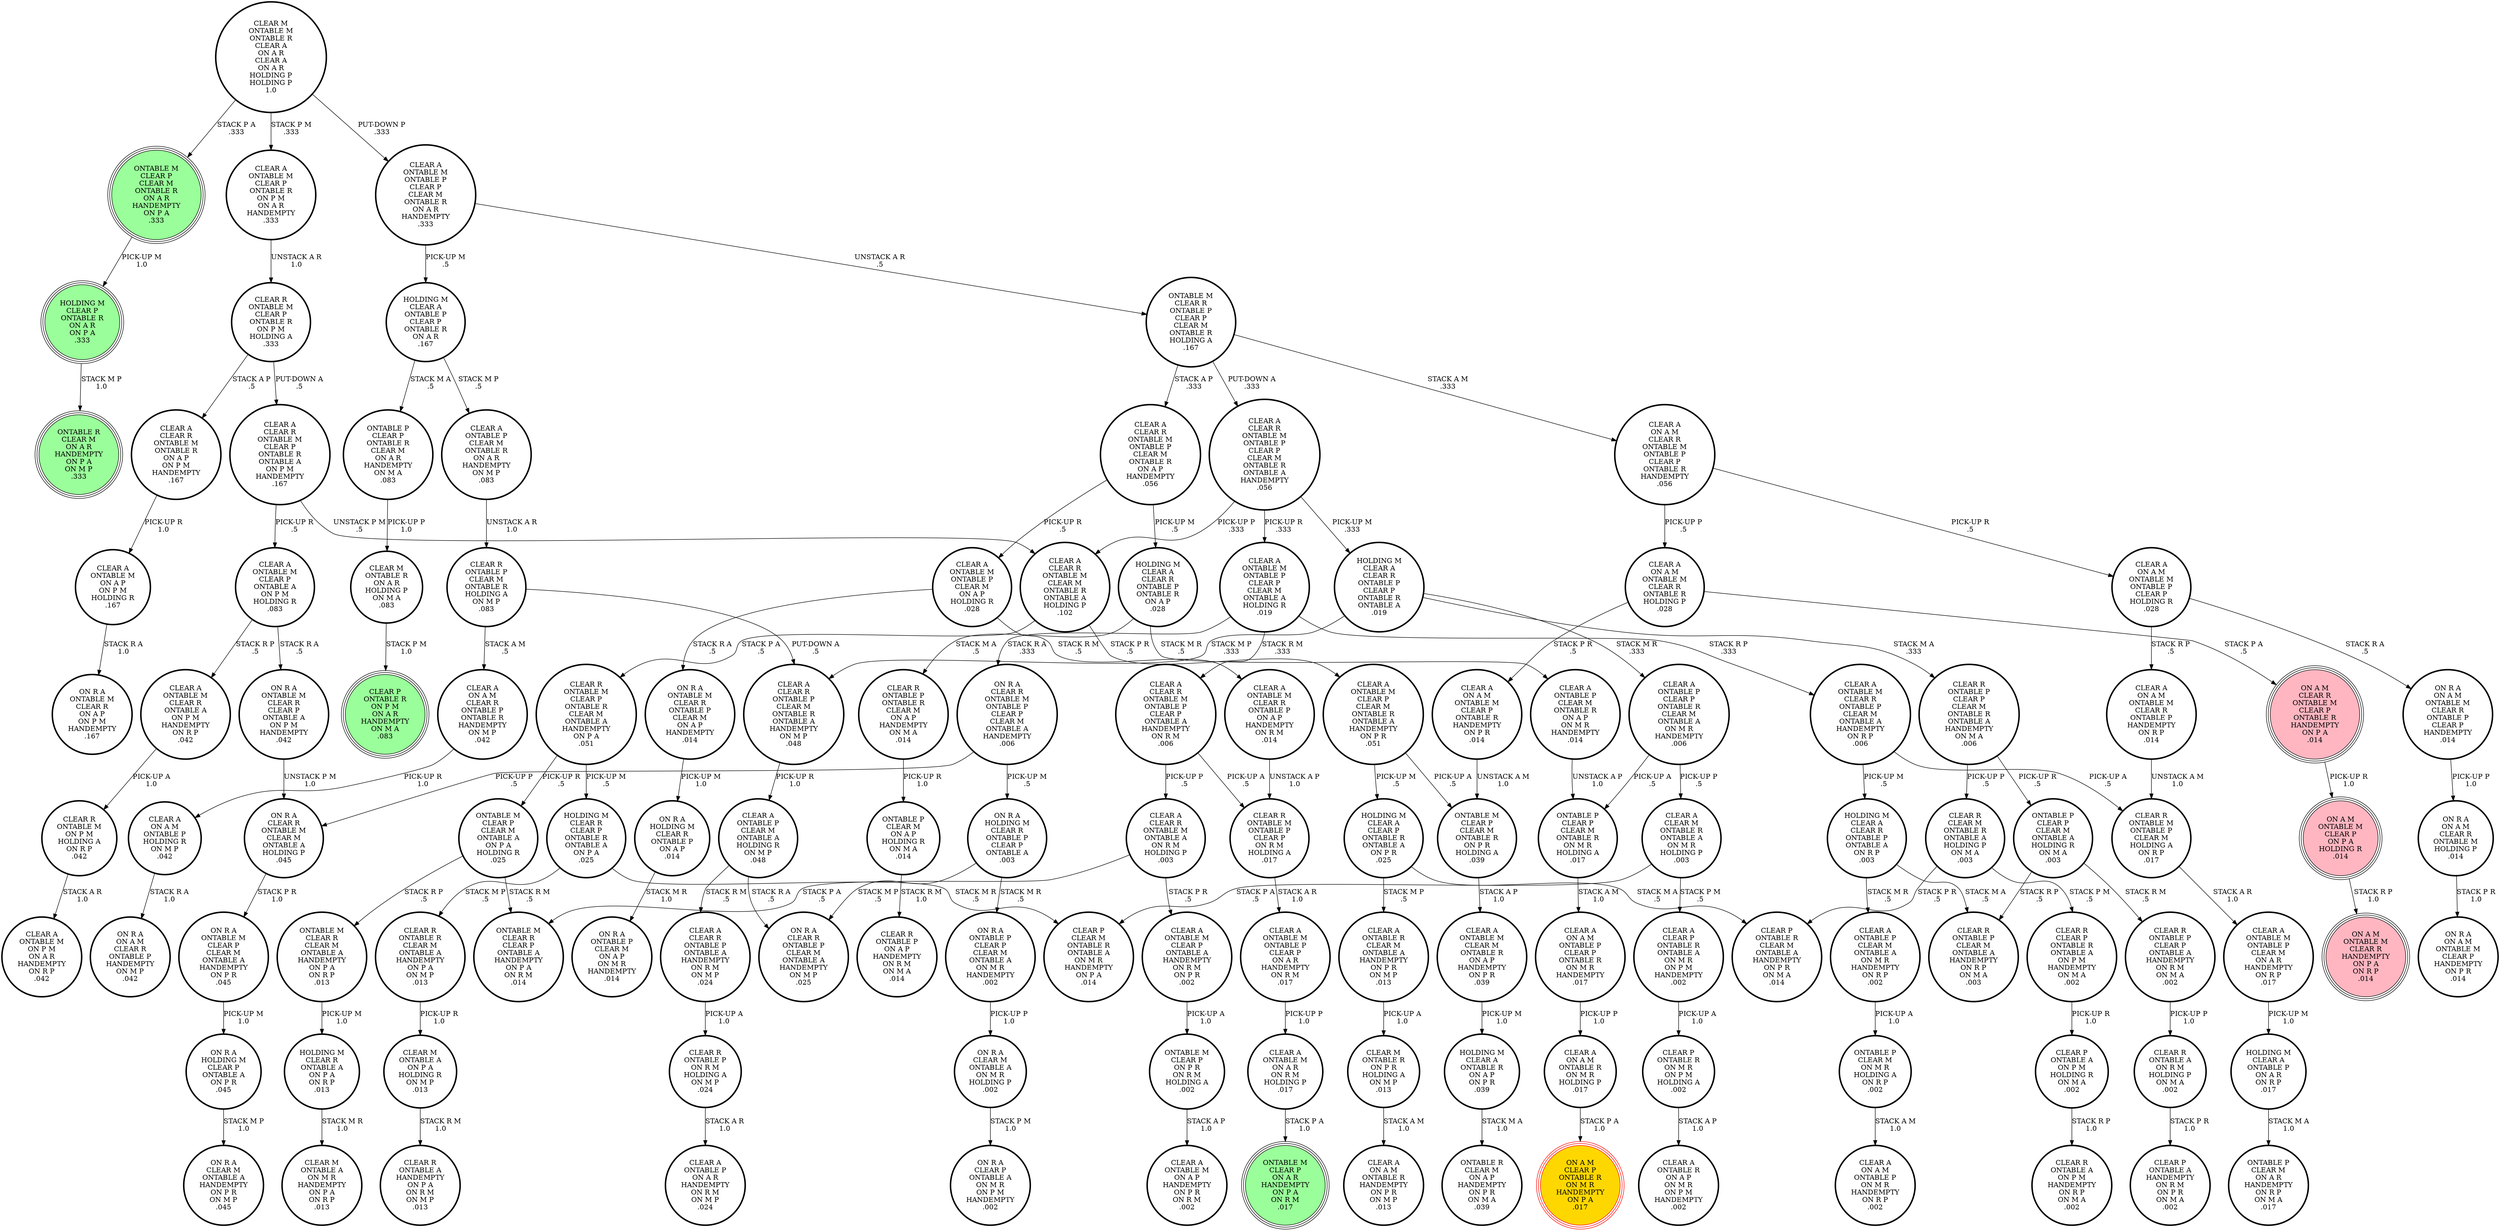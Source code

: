 digraph {
"ON A M\nONTABLE M\nCLEAR P\nON P A\nHOLDING R\n.014\n" -> "ON A M\nONTABLE M\nCLEAR R\nHANDEMPTY\nON P A\nON R P\n.014\n"[label="STACK R P\n1.0\n"];
"HOLDING M\nCLEAR A\nONTABLE R\nON A P\nON P R\n.039\n" -> "ONTABLE R\nCLEAR M\nON A P\nHANDEMPTY\nON P R\nON M A\n.039\n"[label="STACK M A\n1.0\n"];
"CLEAR A\nCLEAR R\nONTABLE M\nCLEAR P\nONTABLE R\nONTABLE A\nON P M\nHANDEMPTY\n.167\n" -> "CLEAR A\nONTABLE M\nCLEAR P\nONTABLE A\nON P M\nHOLDING R\n.083\n"[label="PICK-UP R\n.5\n"];
"CLEAR A\nCLEAR R\nONTABLE M\nCLEAR P\nONTABLE R\nONTABLE A\nON P M\nHANDEMPTY\n.167\n" -> "CLEAR A\nCLEAR R\nONTABLE M\nCLEAR M\nONTABLE R\nONTABLE A\nHOLDING P\n.102\n"[label="UNSTACK P M\n.5\n"];
"ON R A\nHOLDING M\nCLEAR R\nONTABLE P\nCLEAR P\nONTABLE A\n.003\n" -> "ON R A\nONTABLE P\nCLEAR P\nCLEAR M\nONTABLE A\nON M R\nHANDEMPTY\n.002\n"[label="STACK M R\n.5\n"];
"ON R A\nHOLDING M\nCLEAR R\nONTABLE P\nCLEAR P\nONTABLE A\n.003\n" -> "ON R A\nCLEAR R\nONTABLE P\nCLEAR M\nONTABLE A\nHANDEMPTY\nON M P\n.025\n"[label="STACK M P\n.5\n"];
"ON R A\nONTABLE P\nCLEAR P\nCLEAR M\nONTABLE A\nON M R\nHANDEMPTY\n.002\n" -> "ON R A\nCLEAR M\nONTABLE A\nON M R\nHOLDING P\n.002\n"[label="PICK-UP P\n1.0\n"];
"CLEAR A\nONTABLE P\nCLEAR M\nONTABLE A\nON M R\nHANDEMPTY\nON R P\n.002\n" -> "ONTABLE P\nCLEAR M\nON M R\nHOLDING A\nON R P\n.002\n"[label="PICK-UP A\n1.0\n"];
"CLEAR A\nONTABLE M\nON A P\nON P M\nHOLDING R\n.167\n" -> "ON R A\nONTABLE M\nCLEAR R\nON A P\nON P M\nHANDEMPTY\n.167\n"[label="STACK R A\n1.0\n"];
"ON R A\nONTABLE M\nCLEAR P\nCLEAR M\nONTABLE A\nHANDEMPTY\nON P R\n.045\n" -> "ON R A\nHOLDING M\nCLEAR P\nONTABLE A\nON P R\n.045\n"[label="PICK-UP M\n1.0\n"];
"ONTABLE M\nCLEAR P\nCLEAR M\nONTABLE A\nON P A\nHOLDING R\n.025\n" -> "ONTABLE M\nCLEAR R\nCLEAR M\nONTABLE A\nHANDEMPTY\nON P A\nON R P\n.013\n"[label="STACK R P\n.5\n"];
"ONTABLE M\nCLEAR P\nCLEAR M\nONTABLE A\nON P A\nHOLDING R\n.025\n" -> "ONTABLE M\nCLEAR R\nCLEAR P\nONTABLE A\nHANDEMPTY\nON P A\nON R M\n.014\n"[label="STACK R M\n.5\n"];
"CLEAR A\nCLEAR R\nONTABLE P\nONTABLE A\nHANDEMPTY\nON R M\nON M P\n.024\n" -> "CLEAR R\nONTABLE P\nON R M\nHOLDING A\nON M P\n.024\n"[label="PICK-UP A\n1.0\n"];
"CLEAR A\nCLEAR R\nONTABLE M\nONTABLE R\nON A P\nON P M\nHANDEMPTY\n.167\n" -> "CLEAR A\nONTABLE M\nON A P\nON P M\nHOLDING R\n.167\n"[label="PICK-UP R\n1.0\n"];
"HOLDING M\nCLEAR A\nCLEAR R\nONTABLE P\nONTABLE R\nON A P\n.028\n" -> "CLEAR A\nONTABLE P\nCLEAR M\nONTABLE R\nON A P\nON M R\nHANDEMPTY\n.014\n"[label="STACK M R\n.5\n"];
"HOLDING M\nCLEAR A\nCLEAR R\nONTABLE P\nONTABLE R\nON A P\n.028\n" -> "CLEAR R\nONTABLE P\nONTABLE R\nCLEAR M\nON A P\nHANDEMPTY\nON M A\n.014\n"[label="STACK M A\n.5\n"];
"ON R A\nCLEAR R\nONTABLE M\nCLEAR M\nONTABLE A\nHOLDING P\n.045\n" -> "ON R A\nONTABLE M\nCLEAR P\nCLEAR M\nONTABLE A\nHANDEMPTY\nON P R\n.045\n"[label="STACK P R\n1.0\n"];
"CLEAR A\nONTABLE M\nCLEAR R\nONTABLE P\nON A P\nHANDEMPTY\nON R M\n.014\n" -> "CLEAR R\nONTABLE M\nONTABLE P\nCLEAR P\nON R M\nHOLDING A\n.017\n"[label="UNSTACK A P\n1.0\n"];
"ONTABLE P\nCLEAR M\nON A P\nHOLDING R\nON M A\n.014\n" -> "CLEAR R\nONTABLE P\nON A P\nHANDEMPTY\nON R M\nON M A\n.014\n"[label="STACK R M\n1.0\n"];
"CLEAR R\nONTABLE M\nCLEAR P\nONTABLE R\nON P M\nHOLDING A\n.333\n" -> "CLEAR A\nCLEAR R\nONTABLE M\nCLEAR P\nONTABLE R\nONTABLE A\nON P M\nHANDEMPTY\n.167\n"[label="PUT-DOWN A\n.5\n"];
"CLEAR R\nONTABLE M\nCLEAR P\nONTABLE R\nON P M\nHOLDING A\n.333\n" -> "CLEAR A\nCLEAR R\nONTABLE M\nONTABLE R\nON A P\nON P M\nHANDEMPTY\n.167\n"[label="STACK A P\n.5\n"];
"CLEAR A\nONTABLE M\nCLEAR P\nONTABLE A\nON P M\nHOLDING R\n.083\n" -> "CLEAR A\nONTABLE M\nCLEAR R\nONTABLE A\nON P M\nHANDEMPTY\nON R P\n.042\n"[label="STACK R P\n.5\n"];
"CLEAR A\nONTABLE M\nCLEAR P\nONTABLE A\nON P M\nHOLDING R\n.083\n" -> "ON R A\nONTABLE M\nCLEAR R\nCLEAR P\nONTABLE A\nON P M\nHANDEMPTY\n.042\n"[label="STACK R A\n.5\n"];
"HOLDING M\nCLEAR R\nCLEAR P\nONTABLE R\nONTABLE A\nON P A\n.025\n" -> "CLEAR P\nCLEAR M\nONTABLE R\nONTABLE A\nON M R\nHANDEMPTY\nON P A\n.014\n"[label="STACK M R\n.5\n"];
"HOLDING M\nCLEAR R\nCLEAR P\nONTABLE R\nONTABLE A\nON P A\n.025\n" -> "CLEAR R\nONTABLE R\nCLEAR M\nONTABLE A\nHANDEMPTY\nON P A\nON M P\n.013\n"[label="STACK M P\n.5\n"];
"CLEAR A\nONTABLE M\nCLEAR R\nONTABLE P\nCLEAR M\nONTABLE A\nHANDEMPTY\nON R P\n.006\n" -> "HOLDING M\nCLEAR A\nCLEAR R\nONTABLE P\nONTABLE A\nON R P\n.003\n"[label="PICK-UP M\n.5\n"];
"CLEAR A\nONTABLE M\nCLEAR R\nONTABLE P\nCLEAR M\nONTABLE A\nHANDEMPTY\nON R P\n.006\n" -> "CLEAR R\nONTABLE M\nONTABLE P\nCLEAR M\nHOLDING A\nON R P\n.017\n"[label="PICK-UP A\n.5\n"];
"CLEAR M\nONTABLE M\nONTABLE R\nCLEAR A\nON A R\nCLEAR A\nON A R\nHOLDING P\nHOLDING P\n1.0\n" -> "ONTABLE M\nCLEAR P\nCLEAR M\nONTABLE R\nON A R\nHANDEMPTY\nON P A\n.333\n"[label="STACK P A\n.333\n"];
"CLEAR M\nONTABLE M\nONTABLE R\nCLEAR A\nON A R\nCLEAR A\nON A R\nHOLDING P\nHOLDING P\n1.0\n" -> "CLEAR A\nONTABLE M\nCLEAR P\nONTABLE R\nON P M\nON A R\nHANDEMPTY\n.333\n"[label="STACK P M\n.333\n"];
"CLEAR M\nONTABLE M\nONTABLE R\nCLEAR A\nON A R\nCLEAR A\nON A R\nHOLDING P\nHOLDING P\n1.0\n" -> "CLEAR A\nONTABLE M\nONTABLE P\nCLEAR P\nCLEAR M\nONTABLE R\nON A R\nHANDEMPTY\n.333\n"[label="PUT-DOWN P\n.333\n"];
"CLEAR M\nONTABLE R\nON P R\nHOLDING A\nON M P\n.013\n" -> "CLEAR A\nON A M\nONTABLE R\nHANDEMPTY\nON P R\nON M P\n.013\n"[label="STACK A M\n1.0\n"];
"ONTABLE P\nCLEAR P\nCLEAR M\nONTABLE R\nON M R\nHOLDING A\n.017\n" -> "CLEAR A\nON A M\nONTABLE P\nCLEAR P\nONTABLE R\nON M R\nHANDEMPTY\n.017\n"[label="STACK A M\n1.0\n"];
"CLEAR A\nCLEAR P\nONTABLE R\nONTABLE A\nON M R\nON P M\nHANDEMPTY\n.002\n" -> "CLEAR P\nONTABLE R\nON M R\nON P M\nHOLDING A\n.002\n"[label="PICK-UP A\n1.0\n"];
"CLEAR M\nONTABLE A\nON P A\nHOLDING R\nON M P\n.013\n" -> "CLEAR R\nONTABLE A\nHANDEMPTY\nON P A\nON R M\nON M P\n.013\n"[label="STACK R M\n1.0\n"];
"CLEAR R\nONTABLE M\nONTABLE P\nCLEAR P\nON R M\nHOLDING A\n.017\n" -> "CLEAR A\nONTABLE M\nONTABLE P\nCLEAR P\nON A R\nHANDEMPTY\nON R M\n.017\n"[label="STACK A R\n1.0\n"];
"CLEAR A\nON A M\nONTABLE M\nCLEAR R\nONTABLE P\nHANDEMPTY\nON R P\n.014\n" -> "CLEAR R\nONTABLE M\nONTABLE P\nCLEAR M\nHOLDING A\nON R P\n.017\n"[label="UNSTACK A M\n1.0\n"];
"ON R A\nCLEAR M\nONTABLE A\nON M R\nHOLDING P\n.002\n" -> "ON R A\nCLEAR P\nONTABLE A\nON M R\nON P M\nHANDEMPTY\n.002\n"[label="STACK P M\n1.0\n"];
"CLEAR A\nONTABLE P\nCLEAR P\nONTABLE R\nCLEAR M\nONTABLE A\nON M R\nHANDEMPTY\n.006\n" -> "ONTABLE P\nCLEAR P\nCLEAR M\nONTABLE R\nON M R\nHOLDING A\n.017\n"[label="PICK-UP A\n.5\n"];
"CLEAR A\nONTABLE P\nCLEAR P\nONTABLE R\nCLEAR M\nONTABLE A\nON M R\nHANDEMPTY\n.006\n" -> "CLEAR A\nCLEAR M\nONTABLE R\nONTABLE A\nON M R\nHOLDING P\n.003\n"[label="PICK-UP P\n.5\n"];
"CLEAR A\nONTABLE M\nCLEAR P\nCLEAR M\nONTABLE R\nONTABLE A\nHANDEMPTY\nON P R\n.051\n" -> "ONTABLE M\nCLEAR P\nCLEAR M\nONTABLE R\nON P R\nHOLDING A\n.039\n"[label="PICK-UP A\n.5\n"];
"CLEAR A\nONTABLE M\nCLEAR P\nCLEAR M\nONTABLE R\nONTABLE A\nHANDEMPTY\nON P R\n.051\n" -> "HOLDING M\nCLEAR A\nCLEAR P\nONTABLE R\nONTABLE A\nON P R\n.025\n"[label="PICK-UP M\n.5\n"];
"HOLDING M\nCLEAR R\nONTABLE A\nON P A\nON R P\n.013\n" -> "CLEAR M\nONTABLE A\nON M R\nHANDEMPTY\nON P A\nON R P\n.013\n"[label="STACK M R\n1.0\n"];
"CLEAR A\nONTABLE M\nONTABLE P\nCLEAR M\nON A R\nHANDEMPTY\nON R P\n.017\n" -> "HOLDING M\nCLEAR A\nONTABLE P\nON A R\nON R P\n.017\n"[label="PICK-UP M\n1.0\n"];
"CLEAR A\nONTABLE M\nONTABLE P\nCLEAR P\nON A R\nHANDEMPTY\nON R M\n.017\n" -> "CLEAR A\nONTABLE M\nON A R\nON R M\nHOLDING P\n.017\n"[label="PICK-UP P\n1.0\n"];
"CLEAR A\nON A M\nCLEAR R\nONTABLE P\nONTABLE R\nHANDEMPTY\nON M P\n.042\n" -> "CLEAR A\nON A M\nONTABLE P\nHOLDING R\nON M P\n.042\n"[label="PICK-UP R\n1.0\n"];
"CLEAR A\nONTABLE P\nCLEAR M\nONTABLE R\nON A R\nHANDEMPTY\nON M P\n.083\n" -> "CLEAR R\nONTABLE P\nCLEAR M\nONTABLE R\nHOLDING A\nON M P\n.083\n"[label="UNSTACK A R\n1.0\n"];
"ON R A\nHOLDING M\nCLEAR R\nONTABLE P\nON A P\n.014\n" -> "ON R A\nONTABLE P\nCLEAR M\nON A P\nON M R\nHANDEMPTY\n.014\n"[label="STACK M R\n1.0\n"];
"CLEAR R\nONTABLE P\nON R M\nHOLDING A\nON M P\n.024\n" -> "CLEAR A\nONTABLE P\nON A R\nHANDEMPTY\nON R M\nON M P\n.024\n"[label="STACK A R\n1.0\n"];
"ONTABLE P\nCLEAR P\nCLEAR M\nONTABLE A\nHOLDING R\nON M A\n.003\n" -> "CLEAR R\nONTABLE P\nCLEAR M\nONTABLE A\nHANDEMPTY\nON R P\nON M A\n.003\n"[label="STACK R P\n.5\n"];
"ONTABLE P\nCLEAR P\nCLEAR M\nONTABLE A\nHOLDING R\nON M A\n.003\n" -> "CLEAR R\nONTABLE P\nCLEAR P\nONTABLE A\nHANDEMPTY\nON R M\nON M A\n.002\n"[label="STACK R M\n.5\n"];
"CLEAR A\nONTABLE M\nCLEAR M\nONTABLE R\nON A P\nHANDEMPTY\nON P R\n.039\n" -> "HOLDING M\nCLEAR A\nONTABLE R\nON A P\nON P R\n.039\n"[label="PICK-UP M\n1.0\n"];
"CLEAR R\nCLEAR P\nONTABLE R\nONTABLE A\nON P M\nHANDEMPTY\nON M A\n.002\n" -> "CLEAR P\nONTABLE A\nON P M\nHOLDING R\nON M A\n.002\n"[label="PICK-UP R\n1.0\n"];
"CLEAR A\nCLEAR M\nONTABLE R\nONTABLE A\nON M R\nHOLDING P\n.003\n" -> "CLEAR P\nCLEAR M\nONTABLE R\nONTABLE A\nON M R\nHANDEMPTY\nON P A\n.014\n"[label="STACK P A\n.5\n"];
"CLEAR A\nCLEAR M\nONTABLE R\nONTABLE A\nON M R\nHOLDING P\n.003\n" -> "CLEAR A\nCLEAR P\nONTABLE R\nONTABLE A\nON M R\nON P M\nHANDEMPTY\n.002\n"[label="STACK P M\n.5\n"];
"ONTABLE M\nCLEAR P\nON P R\nON R M\nHOLDING A\n.002\n" -> "CLEAR A\nONTABLE M\nON A P\nHANDEMPTY\nON P R\nON R M\n.002\n"[label="STACK A P\n1.0\n"];
"HOLDING M\nCLEAR A\nONTABLE P\nCLEAR P\nONTABLE R\nON A R\n.167\n" -> "CLEAR A\nONTABLE P\nCLEAR M\nONTABLE R\nON A R\nHANDEMPTY\nON M P\n.083\n"[label="STACK M P\n.5\n"];
"HOLDING M\nCLEAR A\nONTABLE P\nCLEAR P\nONTABLE R\nON A R\n.167\n" -> "ONTABLE P\nCLEAR P\nONTABLE R\nCLEAR M\nON A R\nHANDEMPTY\nON M A\n.083\n"[label="STACK M A\n.5\n"];
"ON R A\nCLEAR R\nONTABLE M\nONTABLE P\nCLEAR P\nCLEAR M\nONTABLE A\nHANDEMPTY\n.006\n" -> "ON R A\nHOLDING M\nCLEAR R\nONTABLE P\nCLEAR P\nONTABLE A\n.003\n"[label="PICK-UP M\n.5\n"];
"ON R A\nCLEAR R\nONTABLE M\nONTABLE P\nCLEAR P\nCLEAR M\nONTABLE A\nHANDEMPTY\n.006\n" -> "ON R A\nCLEAR R\nONTABLE M\nCLEAR M\nONTABLE A\nHOLDING P\n.045\n"[label="PICK-UP P\n.5\n"];
"CLEAR A\nONTABLE M\nON A R\nON R M\nHOLDING P\n.017\n" -> "ONTABLE M\nCLEAR P\nON A R\nHANDEMPTY\nON P A\nON R M\n.017\n"[label="STACK P A\n1.0\n"];
"CLEAR A\nON A M\nONTABLE M\nCLEAR P\nONTABLE R\nHANDEMPTY\nON P R\n.014\n" -> "ONTABLE M\nCLEAR P\nCLEAR M\nONTABLE R\nON P R\nHOLDING A\n.039\n"[label="UNSTACK A M\n1.0\n"];
"HOLDING M\nCLEAR P\nONTABLE R\nON A R\nON P A\n.333\n" -> "ONTABLE R\nCLEAR M\nON A R\nHANDEMPTY\nON P A\nON M P\n.333\n"[label="STACK M P\n1.0\n"];
"CLEAR A\nONTABLE P\nCLEAR M\nONTABLE R\nON A P\nON M R\nHANDEMPTY\n.014\n" -> "ONTABLE P\nCLEAR P\nCLEAR M\nONTABLE R\nON M R\nHOLDING A\n.017\n"[label="UNSTACK A P\n1.0\n"];
"CLEAR R\nONTABLE M\nONTABLE P\nCLEAR M\nHOLDING A\nON R P\n.017\n" -> "CLEAR A\nONTABLE M\nONTABLE P\nCLEAR M\nON A R\nHANDEMPTY\nON R P\n.017\n"[label="STACK A R\n1.0\n"];
"ONTABLE M\nCLEAR R\nONTABLE P\nCLEAR P\nCLEAR M\nONTABLE R\nHOLDING A\n.167\n" -> "CLEAR A\nCLEAR R\nONTABLE M\nONTABLE P\nCLEAR P\nCLEAR M\nONTABLE R\nONTABLE A\nHANDEMPTY\n.056\n"[label="PUT-DOWN A\n.333\n"];
"ONTABLE M\nCLEAR R\nONTABLE P\nCLEAR P\nCLEAR M\nONTABLE R\nHOLDING A\n.167\n" -> "CLEAR A\nON A M\nCLEAR R\nONTABLE M\nONTABLE P\nCLEAR P\nONTABLE R\nHANDEMPTY\n.056\n"[label="STACK A M\n.333\n"];
"ONTABLE M\nCLEAR R\nONTABLE P\nCLEAR P\nCLEAR M\nONTABLE R\nHOLDING A\n.167\n" -> "CLEAR A\nCLEAR R\nONTABLE M\nONTABLE P\nCLEAR M\nONTABLE R\nON A P\nHANDEMPTY\n.056\n"[label="STACK A P\n.333\n"];
"ONTABLE M\nCLEAR P\nCLEAR M\nONTABLE R\nON A R\nHANDEMPTY\nON P A\n.333\n" -> "HOLDING M\nCLEAR P\nONTABLE R\nON A R\nON P A\n.333\n"[label="PICK-UP M\n1.0\n"];
"ON R A\nHOLDING M\nCLEAR P\nONTABLE A\nON P R\n.045\n" -> "ON R A\nCLEAR M\nONTABLE A\nHANDEMPTY\nON P R\nON M P\n.045\n"[label="STACK M P\n1.0\n"];
"CLEAR A\nONTABLE M\nONTABLE P\nCLEAR P\nCLEAR M\nONTABLE A\nHOLDING R\n.019\n" -> "ON R A\nCLEAR R\nONTABLE M\nONTABLE P\nCLEAR P\nCLEAR M\nONTABLE A\nHANDEMPTY\n.006\n"[label="STACK R A\n.333\n"];
"CLEAR A\nONTABLE M\nONTABLE P\nCLEAR P\nCLEAR M\nONTABLE A\nHOLDING R\n.019\n" -> "CLEAR A\nONTABLE M\nCLEAR R\nONTABLE P\nCLEAR M\nONTABLE A\nHANDEMPTY\nON R P\n.006\n"[label="STACK R P\n.333\n"];
"CLEAR A\nONTABLE M\nONTABLE P\nCLEAR P\nCLEAR M\nONTABLE A\nHOLDING R\n.019\n" -> "CLEAR A\nCLEAR R\nONTABLE M\nONTABLE P\nCLEAR P\nONTABLE A\nHANDEMPTY\nON R M\n.006\n"[label="STACK R M\n.333\n"];
"ON R A\nONTABLE M\nCLEAR R\nONTABLE P\nCLEAR M\nON A P\nHANDEMPTY\n.014\n" -> "ON R A\nHOLDING M\nCLEAR R\nONTABLE P\nON A P\n.014\n"[label="PICK-UP M\n1.0\n"];
"CLEAR A\nCLEAR R\nONTABLE M\nONTABLE A\nON R M\nHOLDING P\n.003\n" -> "ONTABLE M\nCLEAR R\nCLEAR P\nONTABLE A\nHANDEMPTY\nON P A\nON R M\n.014\n"[label="STACK P A\n.5\n"];
"CLEAR A\nCLEAR R\nONTABLE M\nONTABLE A\nON R M\nHOLDING P\n.003\n" -> "CLEAR A\nONTABLE M\nCLEAR P\nONTABLE A\nHANDEMPTY\nON R M\nON P R\n.002\n"[label="STACK P R\n.5\n"];
"CLEAR R\nCLEAR M\nONTABLE R\nONTABLE A\nHOLDING P\nON M A\n.003\n" -> "CLEAR R\nCLEAR P\nONTABLE R\nONTABLE A\nON P M\nHANDEMPTY\nON M A\n.002\n"[label="STACK P M\n.5\n"];
"CLEAR R\nCLEAR M\nONTABLE R\nONTABLE A\nHOLDING P\nON M A\n.003\n" -> "CLEAR P\nONTABLE R\nCLEAR M\nONTABLE A\nHANDEMPTY\nON P R\nON M A\n.014\n"[label="STACK P R\n.5\n"];
"CLEAR A\nON A M\nONTABLE P\nHOLDING R\nON M P\n.042\n" -> "ON R A\nON A M\nCLEAR R\nONTABLE P\nHANDEMPTY\nON M P\n.042\n"[label="STACK R A\n1.0\n"];
"CLEAR R\nONTABLE A\nON R M\nHOLDING P\nON M A\n.002\n" -> "CLEAR P\nONTABLE A\nHANDEMPTY\nON R M\nON P R\nON M A\n.002\n"[label="STACK P R\n1.0\n"];
"ONTABLE P\nCLEAR M\nON M R\nHOLDING A\nON R P\n.002\n" -> "CLEAR A\nON A M\nONTABLE P\nON M R\nHANDEMPTY\nON R P\n.002\n"[label="STACK A M\n1.0\n"];
"HOLDING M\nCLEAR A\nCLEAR P\nONTABLE R\nONTABLE A\nON P R\n.025\n" -> "CLEAR A\nONTABLE R\nCLEAR M\nONTABLE A\nHANDEMPTY\nON P R\nON M P\n.013\n"[label="STACK M P\n.5\n"];
"HOLDING M\nCLEAR A\nCLEAR P\nONTABLE R\nONTABLE A\nON P R\n.025\n" -> "CLEAR P\nONTABLE R\nCLEAR M\nONTABLE A\nHANDEMPTY\nON P R\nON M A\n.014\n"[label="STACK M A\n.5\n"];
"HOLDING M\nCLEAR A\nCLEAR R\nONTABLE P\nONTABLE A\nON R P\n.003\n" -> "CLEAR R\nONTABLE P\nCLEAR M\nONTABLE A\nHANDEMPTY\nON R P\nON M A\n.003\n"[label="STACK M A\n.5\n"];
"HOLDING M\nCLEAR A\nCLEAR R\nONTABLE P\nONTABLE A\nON R P\n.003\n" -> "CLEAR A\nONTABLE P\nCLEAR M\nONTABLE A\nON M R\nHANDEMPTY\nON R P\n.002\n"[label="STACK M R\n.5\n"];
"HOLDING M\nCLEAR A\nCLEAR R\nONTABLE P\nCLEAR P\nONTABLE R\nONTABLE A\n.019\n" -> "CLEAR A\nONTABLE P\nCLEAR P\nONTABLE R\nCLEAR M\nONTABLE A\nON M R\nHANDEMPTY\n.006\n"[label="STACK M R\n.333\n"];
"HOLDING M\nCLEAR A\nCLEAR R\nONTABLE P\nCLEAR P\nONTABLE R\nONTABLE A\n.019\n" -> "CLEAR A\nCLEAR R\nONTABLE P\nCLEAR M\nONTABLE R\nONTABLE A\nHANDEMPTY\nON M P\n.048\n"[label="STACK M P\n.333\n"];
"HOLDING M\nCLEAR A\nCLEAR R\nONTABLE P\nCLEAR P\nONTABLE R\nONTABLE A\n.019\n" -> "CLEAR R\nONTABLE P\nCLEAR P\nCLEAR M\nONTABLE R\nONTABLE A\nHANDEMPTY\nON M A\n.006\n"[label="STACK M A\n.333\n"];
"CLEAR A\nCLEAR R\nONTABLE P\nCLEAR M\nONTABLE R\nONTABLE A\nHANDEMPTY\nON M P\n.048\n" -> "CLEAR A\nONTABLE P\nCLEAR M\nONTABLE A\nHOLDING R\nON M P\n.048\n"[label="PICK-UP R\n1.0\n"];
"CLEAR R\nONTABLE P\nONTABLE R\nCLEAR M\nON A P\nHANDEMPTY\nON M A\n.014\n" -> "ONTABLE P\nCLEAR M\nON A P\nHOLDING R\nON M A\n.014\n"[label="PICK-UP R\n1.0\n"];
"CLEAR A\nCLEAR R\nONTABLE M\nONTABLE P\nCLEAR P\nCLEAR M\nONTABLE R\nONTABLE A\nHANDEMPTY\n.056\n" -> "CLEAR A\nONTABLE M\nONTABLE P\nCLEAR P\nCLEAR M\nONTABLE A\nHOLDING R\n.019\n"[label="PICK-UP R\n.333\n"];
"CLEAR A\nCLEAR R\nONTABLE M\nONTABLE P\nCLEAR P\nCLEAR M\nONTABLE R\nONTABLE A\nHANDEMPTY\n.056\n" -> "HOLDING M\nCLEAR A\nCLEAR R\nONTABLE P\nCLEAR P\nONTABLE R\nONTABLE A\n.019\n"[label="PICK-UP M\n.333\n"];
"CLEAR A\nCLEAR R\nONTABLE M\nONTABLE P\nCLEAR P\nCLEAR M\nONTABLE R\nONTABLE A\nHANDEMPTY\n.056\n" -> "CLEAR A\nCLEAR R\nONTABLE M\nCLEAR M\nONTABLE R\nONTABLE A\nHOLDING P\n.102\n"[label="PICK-UP P\n.333\n"];
"CLEAR R\nONTABLE R\nCLEAR M\nONTABLE A\nHANDEMPTY\nON P A\nON M P\n.013\n" -> "CLEAR M\nONTABLE A\nON P A\nHOLDING R\nON M P\n.013\n"[label="PICK-UP R\n1.0\n"];
"CLEAR R\nONTABLE M\nCLEAR P\nONTABLE R\nCLEAR M\nONTABLE A\nHANDEMPTY\nON P A\n.051\n" -> "ONTABLE M\nCLEAR P\nCLEAR M\nONTABLE A\nON P A\nHOLDING R\n.025\n"[label="PICK-UP R\n.5\n"];
"CLEAR R\nONTABLE M\nCLEAR P\nONTABLE R\nCLEAR M\nONTABLE A\nHANDEMPTY\nON P A\n.051\n" -> "HOLDING M\nCLEAR R\nCLEAR P\nONTABLE R\nONTABLE A\nON P A\n.025\n"[label="PICK-UP M\n.5\n"];
"CLEAR A\nCLEAR R\nONTABLE M\nONTABLE P\nCLEAR M\nONTABLE R\nON A P\nHANDEMPTY\n.056\n" -> "HOLDING M\nCLEAR A\nCLEAR R\nONTABLE P\nONTABLE R\nON A P\n.028\n"[label="PICK-UP M\n.5\n"];
"CLEAR A\nCLEAR R\nONTABLE M\nONTABLE P\nCLEAR M\nONTABLE R\nON A P\nHANDEMPTY\n.056\n" -> "CLEAR A\nONTABLE M\nONTABLE P\nCLEAR M\nON A P\nHOLDING R\n.028\n"[label="PICK-UP R\n.5\n"];
"CLEAR A\nON A M\nONTABLE R\nON M R\nHOLDING P\n.017\n" -> "ON A M\nCLEAR P\nONTABLE R\nON M R\nHANDEMPTY\nON P A\n.017\n"[label="STACK P A\n1.0\n"];
"HOLDING M\nCLEAR A\nONTABLE P\nON A R\nON R P\n.017\n" -> "ONTABLE P\nCLEAR M\nON A R\nHANDEMPTY\nON R P\nON M A\n.017\n"[label="STACK M A\n1.0\n"];
"ON R A\nON A M\nONTABLE M\nCLEAR R\nONTABLE P\nCLEAR P\nHANDEMPTY\n.014\n" -> "ON R A\nON A M\nCLEAR R\nONTABLE M\nHOLDING P\n.014\n"[label="PICK-UP P\n1.0\n"];
"ON A M\nCLEAR R\nONTABLE M\nCLEAR P\nONTABLE R\nHANDEMPTY\nON P A\n.014\n" -> "ON A M\nONTABLE M\nCLEAR P\nON P A\nHOLDING R\n.014\n"[label="PICK-UP R\n1.0\n"];
"CLEAR P\nONTABLE R\nON M R\nON P M\nHOLDING A\n.002\n" -> "CLEAR A\nONTABLE R\nON A P\nON M R\nON P M\nHANDEMPTY\n.002\n"[label="STACK A P\n1.0\n"];
"ON R A\nONTABLE M\nCLEAR R\nCLEAR P\nONTABLE A\nON P M\nHANDEMPTY\n.042\n" -> "ON R A\nCLEAR R\nONTABLE M\nCLEAR M\nONTABLE A\nHOLDING P\n.045\n"[label="UNSTACK P M\n1.0\n"];
"CLEAR P\nONTABLE A\nON P M\nHOLDING R\nON M A\n.002\n" -> "CLEAR R\nONTABLE A\nON P M\nHANDEMPTY\nON R P\nON M A\n.002\n"[label="STACK R P\n1.0\n"];
"CLEAR A\nON A M\nONTABLE M\nONTABLE P\nCLEAR P\nHOLDING R\n.028\n" -> "ON R A\nON A M\nONTABLE M\nCLEAR R\nONTABLE P\nCLEAR P\nHANDEMPTY\n.014\n"[label="STACK R A\n.5\n"];
"CLEAR A\nON A M\nONTABLE M\nONTABLE P\nCLEAR P\nHOLDING R\n.028\n" -> "CLEAR A\nON A M\nONTABLE M\nCLEAR R\nONTABLE P\nHANDEMPTY\nON R P\n.014\n"[label="STACK R P\n.5\n"];
"CLEAR M\nONTABLE R\nON A R\nHOLDING P\nON M A\n.083\n" -> "CLEAR P\nONTABLE R\nON P M\nON A R\nHANDEMPTY\nON M A\n.083\n"[label="STACK P M\n1.0\n"];
"CLEAR A\nONTABLE M\nONTABLE P\nCLEAR M\nON A P\nHOLDING R\n.028\n" -> "CLEAR A\nONTABLE M\nCLEAR R\nONTABLE P\nON A P\nHANDEMPTY\nON R M\n.014\n"[label="STACK R M\n.5\n"];
"CLEAR A\nONTABLE M\nONTABLE P\nCLEAR M\nON A P\nHOLDING R\n.028\n" -> "ON R A\nONTABLE M\nCLEAR R\nONTABLE P\nCLEAR M\nON A P\nHANDEMPTY\n.014\n"[label="STACK R A\n.5\n"];
"CLEAR A\nCLEAR R\nONTABLE M\nCLEAR M\nONTABLE R\nONTABLE A\nHOLDING P\n.102\n" -> "CLEAR R\nONTABLE M\nCLEAR P\nONTABLE R\nCLEAR M\nONTABLE A\nHANDEMPTY\nON P A\n.051\n"[label="STACK P A\n.5\n"];
"CLEAR A\nCLEAR R\nONTABLE M\nCLEAR M\nONTABLE R\nONTABLE A\nHOLDING P\n.102\n" -> "CLEAR A\nONTABLE M\nCLEAR P\nCLEAR M\nONTABLE R\nONTABLE A\nHANDEMPTY\nON P R\n.051\n"[label="STACK P R\n.5\n"];
"CLEAR R\nONTABLE P\nCLEAR M\nONTABLE R\nHOLDING A\nON M P\n.083\n" -> "CLEAR A\nCLEAR R\nONTABLE P\nCLEAR M\nONTABLE R\nONTABLE A\nHANDEMPTY\nON M P\n.048\n"[label="PUT-DOWN A\n.5\n"];
"CLEAR R\nONTABLE P\nCLEAR M\nONTABLE R\nHOLDING A\nON M P\n.083\n" -> "CLEAR A\nON A M\nCLEAR R\nONTABLE P\nONTABLE R\nHANDEMPTY\nON M P\n.042\n"[label="STACK A M\n.5\n"];
"CLEAR A\nONTABLE M\nCLEAR P\nONTABLE R\nON P M\nON A R\nHANDEMPTY\n.333\n" -> "CLEAR R\nONTABLE M\nCLEAR P\nONTABLE R\nON P M\nHOLDING A\n.333\n"[label="UNSTACK A R\n1.0\n"];
"CLEAR R\nONTABLE M\nON P M\nHOLDING A\nON R P\n.042\n" -> "CLEAR A\nONTABLE M\nON P M\nON A R\nHANDEMPTY\nON R P\n.042\n"[label="STACK A R\n1.0\n"];
"CLEAR A\nON A M\nONTABLE M\nCLEAR R\nONTABLE R\nHOLDING P\n.028\n" -> "CLEAR A\nON A M\nONTABLE M\nCLEAR P\nONTABLE R\nHANDEMPTY\nON P R\n.014\n"[label="STACK P R\n.5\n"];
"CLEAR A\nON A M\nONTABLE M\nCLEAR R\nONTABLE R\nHOLDING P\n.028\n" -> "ON A M\nCLEAR R\nONTABLE M\nCLEAR P\nONTABLE R\nHANDEMPTY\nON P A\n.014\n"[label="STACK P A\n.5\n"];
"CLEAR R\nONTABLE P\nCLEAR P\nCLEAR M\nONTABLE R\nONTABLE A\nHANDEMPTY\nON M A\n.006\n" -> "CLEAR R\nCLEAR M\nONTABLE R\nONTABLE A\nHOLDING P\nON M A\n.003\n"[label="PICK-UP P\n.5\n"];
"CLEAR R\nONTABLE P\nCLEAR P\nCLEAR M\nONTABLE R\nONTABLE A\nHANDEMPTY\nON M A\n.006\n" -> "ONTABLE P\nCLEAR P\nCLEAR M\nONTABLE A\nHOLDING R\nON M A\n.003\n"[label="PICK-UP R\n.5\n"];
"CLEAR A\nONTABLE M\nCLEAR R\nONTABLE A\nON P M\nHANDEMPTY\nON R P\n.042\n" -> "CLEAR R\nONTABLE M\nON P M\nHOLDING A\nON R P\n.042\n"[label="PICK-UP A\n1.0\n"];
"ON R A\nON A M\nCLEAR R\nONTABLE M\nHOLDING P\n.014\n" -> "ON R A\nON A M\nONTABLE M\nCLEAR P\nHANDEMPTY\nON P R\n.014\n"[label="STACK P R\n1.0\n"];
"ONTABLE M\nCLEAR R\nCLEAR M\nONTABLE A\nHANDEMPTY\nON P A\nON R P\n.013\n" -> "HOLDING M\nCLEAR R\nONTABLE A\nON P A\nON R P\n.013\n"[label="PICK-UP M\n1.0\n"];
"CLEAR A\nONTABLE M\nCLEAR P\nONTABLE A\nHANDEMPTY\nON R M\nON P R\n.002\n" -> "ONTABLE M\nCLEAR P\nON P R\nON R M\nHOLDING A\n.002\n"[label="PICK-UP A\n1.0\n"];
"CLEAR A\nCLEAR R\nONTABLE M\nONTABLE P\nCLEAR P\nONTABLE A\nHANDEMPTY\nON R M\n.006\n" -> "CLEAR A\nCLEAR R\nONTABLE M\nONTABLE A\nON R M\nHOLDING P\n.003\n"[label="PICK-UP P\n.5\n"];
"CLEAR A\nCLEAR R\nONTABLE M\nONTABLE P\nCLEAR P\nONTABLE A\nHANDEMPTY\nON R M\n.006\n" -> "CLEAR R\nONTABLE M\nONTABLE P\nCLEAR P\nON R M\nHOLDING A\n.017\n"[label="PICK-UP A\n.5\n"];
"ONTABLE M\nCLEAR P\nCLEAR M\nONTABLE R\nON P R\nHOLDING A\n.039\n" -> "CLEAR A\nONTABLE M\nCLEAR M\nONTABLE R\nON A P\nHANDEMPTY\nON P R\n.039\n"[label="STACK A P\n1.0\n"];
"CLEAR A\nON A M\nCLEAR R\nONTABLE M\nONTABLE P\nCLEAR P\nONTABLE R\nHANDEMPTY\n.056\n" -> "CLEAR A\nON A M\nONTABLE M\nCLEAR R\nONTABLE R\nHOLDING P\n.028\n"[label="PICK-UP P\n.5\n"];
"CLEAR A\nON A M\nCLEAR R\nONTABLE M\nONTABLE P\nCLEAR P\nONTABLE R\nHANDEMPTY\n.056\n" -> "CLEAR A\nON A M\nONTABLE M\nONTABLE P\nCLEAR P\nHOLDING R\n.028\n"[label="PICK-UP R\n.5\n"];
"ONTABLE P\nCLEAR P\nONTABLE R\nCLEAR M\nON A R\nHANDEMPTY\nON M A\n.083\n" -> "CLEAR M\nONTABLE R\nON A R\nHOLDING P\nON M A\n.083\n"[label="PICK-UP P\n1.0\n"];
"CLEAR A\nONTABLE P\nCLEAR M\nONTABLE A\nHOLDING R\nON M P\n.048\n" -> "ON R A\nCLEAR R\nONTABLE P\nCLEAR M\nONTABLE A\nHANDEMPTY\nON M P\n.025\n"[label="STACK R A\n.5\n"];
"CLEAR A\nONTABLE P\nCLEAR M\nONTABLE A\nHOLDING R\nON M P\n.048\n" -> "CLEAR A\nCLEAR R\nONTABLE P\nONTABLE A\nHANDEMPTY\nON R M\nON M P\n.024\n"[label="STACK R M\n.5\n"];
"CLEAR A\nONTABLE R\nCLEAR M\nONTABLE A\nHANDEMPTY\nON P R\nON M P\n.013\n" -> "CLEAR M\nONTABLE R\nON P R\nHOLDING A\nON M P\n.013\n"[label="PICK-UP A\n1.0\n"];
"CLEAR A\nONTABLE M\nONTABLE P\nCLEAR P\nCLEAR M\nONTABLE R\nON A R\nHANDEMPTY\n.333\n" -> "ONTABLE M\nCLEAR R\nONTABLE P\nCLEAR P\nCLEAR M\nONTABLE R\nHOLDING A\n.167\n"[label="UNSTACK A R\n.5\n"];
"CLEAR A\nONTABLE M\nONTABLE P\nCLEAR P\nCLEAR M\nONTABLE R\nON A R\nHANDEMPTY\n.333\n" -> "HOLDING M\nCLEAR A\nONTABLE P\nCLEAR P\nONTABLE R\nON A R\n.167\n"[label="PICK-UP M\n.5\n"];
"CLEAR R\nONTABLE P\nCLEAR P\nONTABLE A\nHANDEMPTY\nON R M\nON M A\n.002\n" -> "CLEAR R\nONTABLE A\nON R M\nHOLDING P\nON M A\n.002\n"[label="PICK-UP P\n1.0\n"];
"CLEAR A\nON A M\nONTABLE P\nCLEAR P\nONTABLE R\nON M R\nHANDEMPTY\n.017\n" -> "CLEAR A\nON A M\nONTABLE R\nON M R\nHOLDING P\n.017\n"[label="PICK-UP P\n1.0\n"];
"CLEAR A\nONTABLE M\nON P M\nON A R\nHANDEMPTY\nON R P\n.042\n" [shape=circle, penwidth=3];
"ON R A\nONTABLE M\nCLEAR R\nON A P\nON P M\nHANDEMPTY\n.167\n" [shape=circle, penwidth=3];
"CLEAR P\nCLEAR M\nONTABLE R\nONTABLE A\nON M R\nHANDEMPTY\nON P A\n.014\n" [shape=circle, penwidth=3];
"CLEAR R\nONTABLE A\nHANDEMPTY\nON P A\nON R M\nON M P\n.013\n" [shape=circle, penwidth=3];
"ON R A\nON A M\nCLEAR R\nONTABLE P\nHANDEMPTY\nON M P\n.042\n" [shape=circle, penwidth=3];
"CLEAR M\nONTABLE A\nON M R\nHANDEMPTY\nON P A\nON R P\n.013\n" [shape=circle, penwidth=3];
"ON R A\nONTABLE P\nCLEAR M\nON A P\nON M R\nHANDEMPTY\n.014\n" [shape=circle, penwidth=3];
"ON R A\nON A M\nONTABLE M\nCLEAR P\nHANDEMPTY\nON P R\n.014\n" [shape=circle, penwidth=3];
"CLEAR A\nONTABLE R\nON A P\nON M R\nON P M\nHANDEMPTY\n.002\n" [shape=circle, penwidth=3];
"CLEAR R\nONTABLE P\nCLEAR M\nONTABLE A\nHANDEMPTY\nON R P\nON M A\n.003\n" [shape=circle, penwidth=3];
"ON A M\nCLEAR P\nONTABLE R\nON M R\nHANDEMPTY\nON P A\n.017\n" [shape=circle, style=filled color=red, fillcolor=gold, peripheries=3];
"CLEAR A\nON A M\nONTABLE P\nON M R\nHANDEMPTY\nON R P\n.002\n" [shape=circle, penwidth=3];
"CLEAR A\nONTABLE P\nON A R\nHANDEMPTY\nON R M\nON M P\n.024\n" [shape=circle, penwidth=3];
"ONTABLE M\nCLEAR R\nCLEAR P\nONTABLE A\nHANDEMPTY\nON P A\nON R M\n.014\n" [shape=circle, penwidth=3];
"CLEAR A\nONTABLE M\nON A P\nHANDEMPTY\nON P R\nON R M\n.002\n" [shape=circle, penwidth=3];
"ON R A\nCLEAR M\nONTABLE A\nHANDEMPTY\nON P R\nON M P\n.045\n" [shape=circle, penwidth=3];
"ONTABLE P\nCLEAR M\nON A R\nHANDEMPTY\nON R P\nON M A\n.017\n" [shape=circle, penwidth=3];
"ON A M\nONTABLE M\nCLEAR R\nHANDEMPTY\nON P A\nON R P\n.014\n" [shape=circle, style=filled, fillcolor=lightpink, peripheries=3];
"CLEAR R\nONTABLE A\nON P M\nHANDEMPTY\nON R P\nON M A\n.002\n" [shape=circle, penwidth=3];
"ONTABLE R\nCLEAR M\nON A P\nHANDEMPTY\nON P R\nON M A\n.039\n" [shape=circle, penwidth=3];
"ON R A\nCLEAR R\nONTABLE P\nCLEAR M\nONTABLE A\nHANDEMPTY\nON M P\n.025\n" [shape=circle, penwidth=3];
"CLEAR P\nONTABLE R\nON P M\nON A R\nHANDEMPTY\nON M A\n.083\n" [shape=circle, style=filled, fillcolor=palegreen1, peripheries=3];
"ONTABLE R\nCLEAR M\nON A R\nHANDEMPTY\nON P A\nON M P\n.333\n" [shape=circle, style=filled, fillcolor=palegreen1, peripheries=3];
"CLEAR R\nONTABLE P\nON A P\nHANDEMPTY\nON R M\nON M A\n.014\n" [shape=circle, penwidth=3];
"ON R A\nCLEAR P\nONTABLE A\nON M R\nON P M\nHANDEMPTY\n.002\n" [shape=circle, penwidth=3];
"CLEAR P\nONTABLE A\nHANDEMPTY\nON R M\nON P R\nON M A\n.002\n" [shape=circle, penwidth=3];
"ONTABLE M\nCLEAR P\nON A R\nHANDEMPTY\nON P A\nON R M\n.017\n" [shape=circle, style=filled, fillcolor=palegreen1, peripheries=3];
"CLEAR A\nON A M\nONTABLE R\nHANDEMPTY\nON P R\nON M P\n.013\n" [shape=circle, penwidth=3];
"CLEAR P\nONTABLE R\nCLEAR M\nONTABLE A\nHANDEMPTY\nON P R\nON M A\n.014\n" [shape=circle, penwidth=3];
"HOLDING M\nCLEAR A\nCLEAR R\nONTABLE P\nCLEAR P\nONTABLE R\nONTABLE A\n.019\n" [shape=circle, penwidth=3];
"CLEAR A\nONTABLE M\nONTABLE P\nCLEAR P\nCLEAR M\nONTABLE A\nHOLDING R\n.019\n" [shape=circle, penwidth=3];
"CLEAR A\nON A M\nCLEAR R\nONTABLE P\nONTABLE R\nHANDEMPTY\nON M P\n.042\n" [shape=circle, penwidth=3];
"CLEAR A\nONTABLE M\nON A P\nON P M\nHOLDING R\n.167\n" [shape=circle, penwidth=3];
"CLEAR A\nONTABLE M\nCLEAR P\nONTABLE A\nHANDEMPTY\nON R M\nON P R\n.002\n" [shape=circle, penwidth=3];
"CLEAR A\nONTABLE P\nCLEAR M\nONTABLE R\nON A P\nON M R\nHANDEMPTY\n.014\n" [shape=circle, penwidth=3];
"ON R A\nHOLDING M\nCLEAR R\nONTABLE P\nCLEAR P\nONTABLE A\n.003\n" [shape=circle, penwidth=3];
"HOLDING M\nCLEAR P\nONTABLE R\nON A R\nON P A\n.333\n" [shape=circle, style=filled, fillcolor=palegreen1, peripheries=3];
"CLEAR A\nONTABLE M\nON P M\nON A R\nHANDEMPTY\nON R P\n.042\n" [shape=circle, penwidth=3];
"CLEAR A\nCLEAR R\nONTABLE M\nONTABLE P\nCLEAR M\nONTABLE R\nON A P\nHANDEMPTY\n.056\n" [shape=circle, penwidth=3];
"ONTABLE P\nCLEAR P\nCLEAR M\nONTABLE A\nHOLDING R\nON M A\n.003\n" [shape=circle, penwidth=3];
"CLEAR R\nONTABLE M\nCLEAR P\nONTABLE R\nCLEAR M\nONTABLE A\nHANDEMPTY\nON P A\n.051\n" [shape=circle, penwidth=3];
"CLEAR R\nONTABLE P\nCLEAR P\nCLEAR M\nONTABLE R\nONTABLE A\nHANDEMPTY\nON M A\n.006\n" [shape=circle, penwidth=3];
"HOLDING M\nCLEAR A\nONTABLE R\nON A P\nON P R\n.039\n" [shape=circle, penwidth=3];
"ONTABLE M\nCLEAR P\nCLEAR M\nONTABLE R\nON P R\nHOLDING A\n.039\n" [shape=circle, penwidth=3];
"CLEAR A\nONTABLE M\nONTABLE P\nCLEAR M\nON A P\nHOLDING R\n.028\n" [shape=circle, penwidth=3];
"ON R A\nCLEAR M\nONTABLE A\nON M R\nHOLDING P\n.002\n" [shape=circle, penwidth=3];
"ON R A\nONTABLE M\nCLEAR R\nON A P\nON P M\nHANDEMPTY\n.167\n" [shape=circle, penwidth=3];
"CLEAR M\nONTABLE M\nONTABLE R\nCLEAR A\nON A R\nCLEAR A\nON A R\nHOLDING P\nHOLDING P\n1.0\n" [shape=circle, penwidth=3];
"ON R A\nONTABLE M\nCLEAR R\nONTABLE P\nCLEAR M\nON A P\nHANDEMPTY\n.014\n" [shape=circle, penwidth=3];
"CLEAR P\nCLEAR M\nONTABLE R\nONTABLE A\nON M R\nHANDEMPTY\nON P A\n.014\n" [shape=circle, penwidth=3];
"CLEAR P\nONTABLE A\nON P M\nHOLDING R\nON M A\n.002\n" [shape=circle, penwidth=3];
"CLEAR R\nONTABLE A\nHANDEMPTY\nON P A\nON R M\nON M P\n.013\n" [shape=circle, penwidth=3];
"ON R A\nON A M\nCLEAR R\nONTABLE P\nHANDEMPTY\nON M P\n.042\n" [shape=circle, penwidth=3];
"CLEAR A\nONTABLE M\nCLEAR R\nONTABLE P\nCLEAR M\nONTABLE A\nHANDEMPTY\nON R P\n.006\n" [shape=circle, penwidth=3];
"CLEAR A\nCLEAR P\nONTABLE R\nONTABLE A\nON M R\nON P M\nHANDEMPTY\n.002\n" [shape=circle, penwidth=3];
"HOLDING M\nCLEAR A\nCLEAR P\nONTABLE R\nONTABLE A\nON P R\n.025\n" [shape=circle, penwidth=3];
"HOLDING M\nCLEAR A\nONTABLE P\nCLEAR P\nONTABLE R\nON A R\n.167\n" [shape=circle, penwidth=3];
"ON R A\nHOLDING M\nCLEAR R\nONTABLE P\nON A P\n.014\n" [shape=circle, penwidth=3];
"CLEAR A\nONTABLE M\nCLEAR R\nONTABLE P\nON A P\nHANDEMPTY\nON R M\n.014\n" [shape=circle, penwidth=3];
"CLEAR R\nCLEAR P\nONTABLE R\nONTABLE A\nON P M\nHANDEMPTY\nON M A\n.002\n" [shape=circle, penwidth=3];
"ONTABLE M\nCLEAR P\nON P R\nON R M\nHOLDING A\n.002\n" [shape=circle, penwidth=3];
"CLEAR M\nONTABLE A\nON M R\nHANDEMPTY\nON P A\nON R P\n.013\n" [shape=circle, penwidth=3];
"ON R A\nCLEAR R\nONTABLE M\nCLEAR M\nONTABLE A\nHOLDING P\n.045\n" [shape=circle, penwidth=3];
"ON R A\nONTABLE P\nCLEAR M\nON A P\nON M R\nHANDEMPTY\n.014\n" [shape=circle, penwidth=3];
"HOLDING M\nCLEAR A\nCLEAR R\nONTABLE P\nONTABLE R\nON A P\n.028\n" [shape=circle, penwidth=3];
"ONTABLE M\nCLEAR P\nCLEAR M\nONTABLE R\nON A R\nHANDEMPTY\nON P A\n.333\n" [shape=circle, style=filled, fillcolor=palegreen1, peripheries=3];
"ON R A\nON A M\nONTABLE M\nCLEAR P\nHANDEMPTY\nON P R\n.014\n" [shape=circle, penwidth=3];
"ONTABLE P\nCLEAR M\nON A P\nHOLDING R\nON M A\n.014\n" [shape=circle, penwidth=3];
"CLEAR R\nONTABLE A\nON R M\nHOLDING P\nON M A\n.002\n" [shape=circle, penwidth=3];
"CLEAR M\nONTABLE R\nON A R\nHOLDING P\nON M A\n.083\n" [shape=circle, penwidth=3];
"HOLDING M\nCLEAR A\nCLEAR R\nONTABLE P\nONTABLE A\nON R P\n.003\n" [shape=circle, penwidth=3];
"ON R A\nCLEAR R\nONTABLE M\nONTABLE P\nCLEAR P\nCLEAR M\nONTABLE A\nHANDEMPTY\n.006\n" [shape=circle, penwidth=3];
"CLEAR A\nCLEAR R\nONTABLE M\nONTABLE R\nON A P\nON P M\nHANDEMPTY\n.167\n" [shape=circle, penwidth=3];
"CLEAR A\nONTABLE R\nON A P\nON M R\nON P M\nHANDEMPTY\n.002\n" [shape=circle, penwidth=3];
"CLEAR A\nON A M\nONTABLE P\nCLEAR P\nONTABLE R\nON M R\nHANDEMPTY\n.017\n" [shape=circle, penwidth=3];
"CLEAR R\nONTABLE P\nCLEAR M\nONTABLE A\nHANDEMPTY\nON R P\nON M A\n.003\n" [shape=circle, penwidth=3];
"CLEAR A\nCLEAR R\nONTABLE M\nONTABLE P\nCLEAR P\nCLEAR M\nONTABLE R\nONTABLE A\nHANDEMPTY\n.056\n" [shape=circle, penwidth=3];
"CLEAR A\nONTABLE M\nCLEAR P\nONTABLE R\nON P M\nON A R\nHANDEMPTY\n.333\n" [shape=circle, penwidth=3];
"ONTABLE M\nCLEAR P\nCLEAR M\nONTABLE A\nON P A\nHOLDING R\n.025\n" [shape=circle, penwidth=3];
"CLEAR R\nONTABLE P\nCLEAR P\nONTABLE A\nHANDEMPTY\nON R M\nON M A\n.002\n" [shape=circle, penwidth=3];
"ON A M\nCLEAR P\nONTABLE R\nON M R\nHANDEMPTY\nON P A\n.017\n" [shape=circle, style=filled color=red, fillcolor=gold, peripheries=3];
"HOLDING M\nCLEAR R\nCLEAR P\nONTABLE R\nONTABLE A\nON P A\n.025\n" [shape=circle, penwidth=3];
"CLEAR A\nONTABLE P\nCLEAR M\nONTABLE A\nON M R\nHANDEMPTY\nON R P\n.002\n" [shape=circle, penwidth=3];
"CLEAR A\nON A M\nONTABLE P\nON M R\nHANDEMPTY\nON R P\n.002\n" [shape=circle, penwidth=3];
"CLEAR R\nONTABLE P\nONTABLE R\nCLEAR M\nON A P\nHANDEMPTY\nON M A\n.014\n" [shape=circle, penwidth=3];
"CLEAR R\nONTABLE M\nON P M\nHOLDING A\nON R P\n.042\n" [shape=circle, penwidth=3];
"CLEAR A\nONTABLE M\nCLEAR P\nCLEAR M\nONTABLE R\nONTABLE A\nHANDEMPTY\nON P R\n.051\n" [shape=circle, penwidth=3];
"CLEAR M\nONTABLE R\nON P R\nHOLDING A\nON M P\n.013\n" [shape=circle, penwidth=3];
"CLEAR A\nON A M\nONTABLE M\nCLEAR P\nONTABLE R\nHANDEMPTY\nON P R\n.014\n" [shape=circle, penwidth=3];
"HOLDING M\nCLEAR R\nONTABLE A\nON P A\nON R P\n.013\n" [shape=circle, penwidth=3];
"ONTABLE P\nCLEAR P\nONTABLE R\nCLEAR M\nON A R\nHANDEMPTY\nON M A\n.083\n" [shape=circle, penwidth=3];
"CLEAR A\nON A M\nCLEAR R\nONTABLE M\nONTABLE P\nCLEAR P\nONTABLE R\nHANDEMPTY\n.056\n" [shape=circle, penwidth=3];
"CLEAR A\nONTABLE P\nON A R\nHANDEMPTY\nON R M\nON M P\n.024\n" [shape=circle, penwidth=3];
"ONTABLE M\nCLEAR R\nCLEAR M\nONTABLE A\nHANDEMPTY\nON P A\nON R P\n.013\n" [shape=circle, penwidth=3];
"ONTABLE M\nCLEAR R\nCLEAR P\nONTABLE A\nHANDEMPTY\nON P A\nON R M\n.014\n" [shape=circle, penwidth=3];
"CLEAR A\nONTABLE M\nON A P\nHANDEMPTY\nON P R\nON R M\n.002\n" [shape=circle, penwidth=3];
"CLEAR A\nCLEAR R\nONTABLE M\nCLEAR P\nONTABLE R\nONTABLE A\nON P M\nHANDEMPTY\n.167\n" [shape=circle, penwidth=3];
"CLEAR A\nONTABLE M\nONTABLE P\nCLEAR M\nON A R\nHANDEMPTY\nON R P\n.017\n" [shape=circle, penwidth=3];
"CLEAR A\nONTABLE R\nCLEAR M\nONTABLE A\nHANDEMPTY\nON P R\nON M P\n.013\n" [shape=circle, penwidth=3];
"CLEAR A\nON A M\nONTABLE M\nCLEAR R\nONTABLE R\nHOLDING P\n.028\n" [shape=circle, penwidth=3];
"CLEAR A\nON A M\nONTABLE M\nONTABLE P\nCLEAR P\nHOLDING R\n.028\n" [shape=circle, penwidth=3];
"ON R A\nONTABLE M\nCLEAR R\nCLEAR P\nONTABLE A\nON P M\nHANDEMPTY\n.042\n" [shape=circle, penwidth=3];
"CLEAR A\nON A M\nONTABLE P\nHOLDING R\nON M P\n.042\n" [shape=circle, penwidth=3];
"ON R A\nCLEAR M\nONTABLE A\nHANDEMPTY\nON P R\nON M P\n.045\n" [shape=circle, penwidth=3];
"ONTABLE P\nCLEAR M\nON A R\nHANDEMPTY\nON R P\nON M A\n.017\n" [shape=circle, penwidth=3];
"ON A M\nONTABLE M\nCLEAR P\nON P A\nHOLDING R\n.014\n" [shape=circle, style=filled, fillcolor=lightpink, peripheries=3];
"CLEAR R\nONTABLE M\nONTABLE P\nCLEAR P\nON R M\nHOLDING A\n.017\n" [shape=circle, penwidth=3];
"ON A M\nONTABLE M\nCLEAR R\nHANDEMPTY\nON P A\nON R P\n.014\n" [shape=circle, style=filled, fillcolor=lightpink, peripheries=3];
"CLEAR P\nONTABLE R\nON M R\nON P M\nHOLDING A\n.002\n" [shape=circle, penwidth=3];
"CLEAR M\nONTABLE A\nON P A\nHOLDING R\nON M P\n.013\n" [shape=circle, penwidth=3];
"CLEAR R\nONTABLE A\nON P M\nHANDEMPTY\nON R P\nON M A\n.002\n" [shape=circle, penwidth=3];
"ONTABLE M\nCLEAR R\nONTABLE P\nCLEAR P\nCLEAR M\nONTABLE R\nHOLDING A\n.167\n" [shape=circle, penwidth=3];
"CLEAR A\nONTABLE M\nCLEAR P\nONTABLE A\nON P M\nHOLDING R\n.083\n" [shape=circle, penwidth=3];
"CLEAR A\nONTABLE M\nON A R\nON R M\nHOLDING P\n.017\n" [shape=circle, penwidth=3];
"CLEAR A\nONTABLE M\nONTABLE P\nCLEAR P\nCLEAR M\nONTABLE R\nON A R\nHANDEMPTY\n.333\n" [shape=circle, penwidth=3];
"CLEAR R\nONTABLE R\nCLEAR M\nONTABLE A\nHANDEMPTY\nON P A\nON M P\n.013\n" [shape=circle, penwidth=3];
"CLEAR R\nONTABLE M\nCLEAR P\nONTABLE R\nON P M\nHOLDING A\n.333\n" [shape=circle, penwidth=3];
"ONTABLE P\nCLEAR P\nCLEAR M\nONTABLE R\nON M R\nHOLDING A\n.017\n" [shape=circle, penwidth=3];
"CLEAR A\nCLEAR R\nONTABLE M\nCLEAR M\nONTABLE R\nONTABLE A\nHOLDING P\n.102\n" [shape=circle, penwidth=3];
"CLEAR A\nONTABLE P\nCLEAR M\nONTABLE A\nHOLDING R\nON M P\n.048\n" [shape=circle, penwidth=3];
"CLEAR R\nONTABLE P\nCLEAR M\nONTABLE R\nHOLDING A\nON M P\n.083\n" [shape=circle, penwidth=3];
"CLEAR A\nCLEAR M\nONTABLE R\nONTABLE A\nON M R\nHOLDING P\n.003\n" [shape=circle, penwidth=3];
"CLEAR A\nCLEAR R\nONTABLE P\nONTABLE A\nHANDEMPTY\nON R M\nON M P\n.024\n" [shape=circle, penwidth=3];
"ONTABLE R\nCLEAR M\nON A P\nHANDEMPTY\nON P R\nON M A\n.039\n" [shape=circle, penwidth=3];
"ON A M\nCLEAR R\nONTABLE M\nCLEAR P\nONTABLE R\nHANDEMPTY\nON P A\n.014\n" [shape=circle, style=filled, fillcolor=lightpink, peripheries=3];
"ON R A\nON A M\nCLEAR R\nONTABLE M\nHOLDING P\n.014\n" [shape=circle, penwidth=3];
"CLEAR A\nONTABLE M\nONTABLE P\nCLEAR P\nON A R\nHANDEMPTY\nON R M\n.017\n" [shape=circle, penwidth=3];
"ON R A\nCLEAR R\nONTABLE P\nCLEAR M\nONTABLE A\nHANDEMPTY\nON M P\n.025\n" [shape=circle, penwidth=3];
"CLEAR A\nON A M\nONTABLE M\nCLEAR R\nONTABLE P\nHANDEMPTY\nON R P\n.014\n" [shape=circle, penwidth=3];
"ON R A\nONTABLE P\nCLEAR P\nCLEAR M\nONTABLE A\nON M R\nHANDEMPTY\n.002\n" [shape=circle, penwidth=3];
"CLEAR A\nCLEAR R\nONTABLE M\nONTABLE A\nON R M\nHOLDING P\n.003\n" [shape=circle, penwidth=3];
"CLEAR P\nONTABLE R\nON P M\nON A R\nHANDEMPTY\nON M A\n.083\n" [shape=circle, style=filled, fillcolor=palegreen1, peripheries=3];
"CLEAR R\nONTABLE P\nON R M\nHOLDING A\nON M P\n.024\n" [shape=circle, penwidth=3];
"ONTABLE R\nCLEAR M\nON A R\nHANDEMPTY\nON P A\nON M P\n.333\n" [shape=circle, style=filled, fillcolor=palegreen1, peripheries=3];
"CLEAR A\nONTABLE P\nCLEAR M\nONTABLE R\nON A R\nHANDEMPTY\nON M P\n.083\n" [shape=circle, penwidth=3];
"CLEAR A\nCLEAR R\nONTABLE M\nONTABLE P\nCLEAR P\nONTABLE A\nHANDEMPTY\nON R M\n.006\n" [shape=circle, penwidth=3];
"CLEAR R\nONTABLE P\nON A P\nHANDEMPTY\nON R M\nON M A\n.014\n" [shape=circle, penwidth=3];
"ON R A\nHOLDING M\nCLEAR P\nONTABLE A\nON P R\n.045\n" [shape=circle, penwidth=3];
"ON R A\nON A M\nONTABLE M\nCLEAR R\nONTABLE P\nCLEAR P\nHANDEMPTY\n.014\n" [shape=circle, penwidth=3];
"ON R A\nCLEAR P\nONTABLE A\nON M R\nON P M\nHANDEMPTY\n.002\n" [shape=circle, penwidth=3];
"CLEAR P\nONTABLE A\nHANDEMPTY\nON R M\nON P R\nON M A\n.002\n" [shape=circle, penwidth=3];
"CLEAR A\nONTABLE M\nCLEAR M\nONTABLE R\nON A P\nHANDEMPTY\nON P R\n.039\n" [shape=circle, penwidth=3];
"CLEAR A\nONTABLE P\nCLEAR P\nONTABLE R\nCLEAR M\nONTABLE A\nON M R\nHANDEMPTY\n.006\n" [shape=circle, penwidth=3];
"ONTABLE P\nCLEAR M\nON M R\nHOLDING A\nON R P\n.002\n" [shape=circle, penwidth=3];
"CLEAR A\nCLEAR R\nONTABLE P\nCLEAR M\nONTABLE R\nONTABLE A\nHANDEMPTY\nON M P\n.048\n" [shape=circle, penwidth=3];
"CLEAR R\nCLEAR M\nONTABLE R\nONTABLE A\nHOLDING P\nON M A\n.003\n" [shape=circle, penwidth=3];
"HOLDING M\nCLEAR A\nONTABLE P\nON A R\nON R P\n.017\n" [shape=circle, penwidth=3];
"CLEAR A\nON A M\nONTABLE R\nON M R\nHOLDING P\n.017\n" [shape=circle, penwidth=3];
"CLEAR A\nONTABLE M\nCLEAR R\nONTABLE A\nON P M\nHANDEMPTY\nON R P\n.042\n" [shape=circle, penwidth=3];
"ONTABLE M\nCLEAR P\nON A R\nHANDEMPTY\nON P A\nON R M\n.017\n" [shape=circle, style=filled, fillcolor=palegreen1, peripheries=3];
"ON R A\nONTABLE M\nCLEAR P\nCLEAR M\nONTABLE A\nHANDEMPTY\nON P R\n.045\n" [shape=circle, penwidth=3];
"CLEAR R\nONTABLE M\nONTABLE P\nCLEAR M\nHOLDING A\nON R P\n.017\n" [shape=circle, penwidth=3];
"CLEAR A\nON A M\nONTABLE R\nHANDEMPTY\nON P R\nON M P\n.013\n" [shape=circle, penwidth=3];
"CLEAR P\nONTABLE R\nCLEAR M\nONTABLE A\nHANDEMPTY\nON P R\nON M A\n.014\n" [shape=circle, penwidth=3];
}
